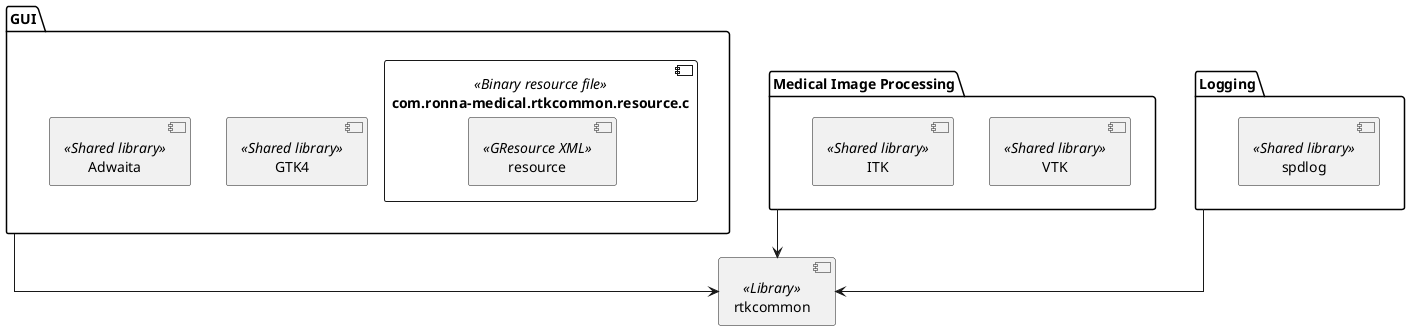 @startuml rtkcommon_library

skinparam linetype polyline
skinparam linetype ortho

component rtkcommon <<Library>>

package "GUI" {
    [GTK4] <<Shared library>>
    [Adwaita] <<Shared library>>
    component [com.ronna-medical.rtkcommon.resource.c] <<Binary resource file>> {
        component [resource] <<GResource XML>>
    }
}
package "Medical Image Processing" {
    [VTK] <<Shared library>>
    [ITK] <<Shared library>>
}
package "Logging" {
    [spdlog] <<Shared library>>
}

[GUI] --> [rtkcommon]
[Medical Image Processing] --> [rtkcommon]
[Logging] --> [rtkcommon]

@enduml
